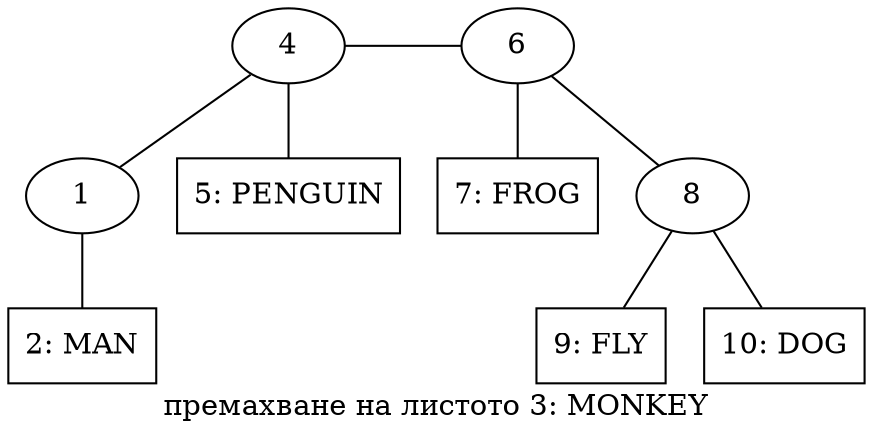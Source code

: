 graph G {
  ordering=out
  label="премахване на листото 3: MONKEY"

  comment="leaves"
  node [shape=box];
  2 [label="2: MAN"];
  5 [label="5: PENGUIN"];
  7 [label="7: FROG"];
  9 [label="9: FLY"];
  10 [label="10: DOG"];

  comment="internal vertices"
  node [shape=ellipse];
  
  { rank=min
    4
    6 }

  1 -- 2;
  1 -- 4;
  4 -- 5;
  4 -- 6;
  6 -- 7;
  6 -- 8;
  8 -- 9;
  8 -- 10;
}

